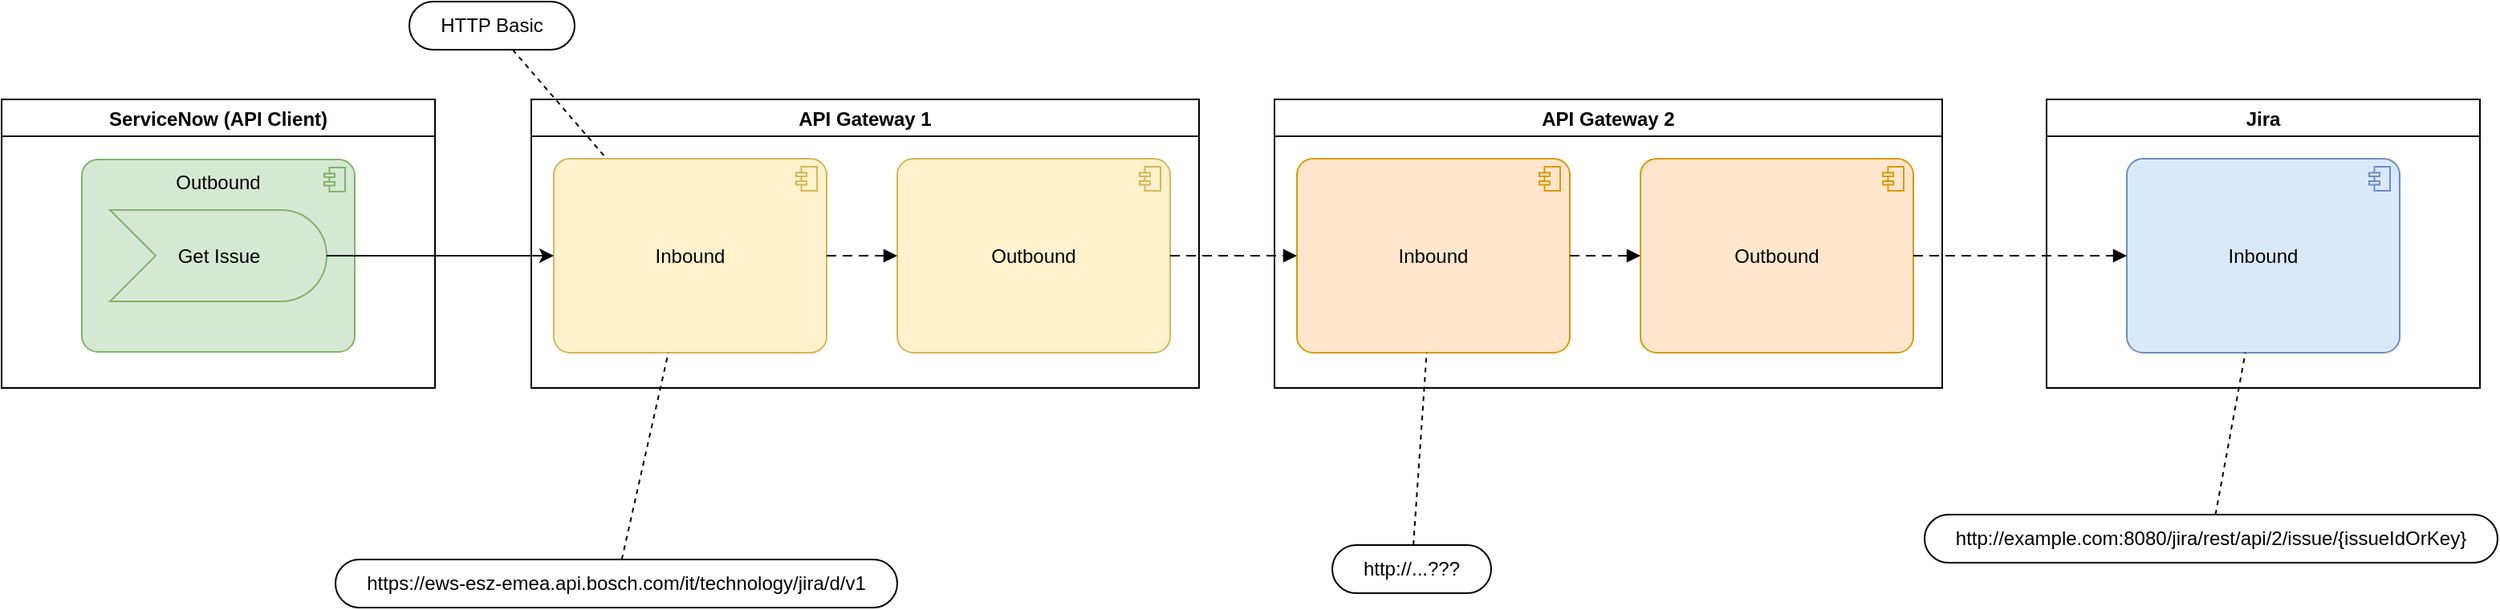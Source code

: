 <mxfile version="24.7.7" pages="6">
  <diagram name="Gateway" id="yZ5Ocwlv4FhU6Q7RMmHw">
    <mxGraphModel dx="1626" dy="2370" grid="0" gridSize="10" guides="1" tooltips="1" connect="0" arrows="0" fold="1" page="1" pageScale="1" pageWidth="1654" pageHeight="1169" math="0" shadow="0">
      <root>
        <mxCell id="0" />
        <mxCell id="1" parent="0" />
        <mxCell id="MCBt5lzLdkXNeVL7bORd-1" value="API Gateway 1" style="swimlane;" parent="1" vertex="1">
          <mxGeometry x="355" y="-670" width="416" height="180" as="geometry" />
        </mxCell>
        <mxCell id="MCBt5lzLdkXNeVL7bORd-2" value="Inbound" style="html=1;outlineConnect=0;whiteSpace=wrap;fillColor=#fff2cc;shape=mxgraph.archimate3.application;appType=comp;archiType=rounded;strokeColor=#d6b656;verticalAlign=middle;fontStyle=0" parent="MCBt5lzLdkXNeVL7bORd-1" vertex="1">
          <mxGeometry x="14" y="37" width="170" height="121" as="geometry" />
        </mxCell>
        <mxCell id="MCBt5lzLdkXNeVL7bORd-22" value="Outbound" style="html=1;outlineConnect=0;whiteSpace=wrap;fillColor=#fff2cc;shape=mxgraph.archimate3.application;appType=comp;archiType=rounded;strokeColor=#d6b656;verticalAlign=middle;fontStyle=0" parent="MCBt5lzLdkXNeVL7bORd-1" vertex="1">
          <mxGeometry x="228" y="37" width="170" height="121" as="geometry" />
        </mxCell>
        <mxCell id="MCBt5lzLdkXNeVL7bORd-13" value="" style="html=1;endArrow=block;dashed=1;elbow=vertical;endFill=1;dashPattern=6 4;rounded=0;fontSize=12;fontStyle=0" parent="MCBt5lzLdkXNeVL7bORd-1" source="MCBt5lzLdkXNeVL7bORd-2" target="MCBt5lzLdkXNeVL7bORd-22" edge="1">
          <mxGeometry width="160" relative="1" as="geometry">
            <mxPoint x="763" y="-106" as="sourcePoint" />
            <mxPoint x="989" y="-54" as="targetPoint" />
          </mxGeometry>
        </mxCell>
        <mxCell id="MCBt5lzLdkXNeVL7bORd-5" value="ServiceNow (API Client)" style="swimlane;" parent="1" vertex="1">
          <mxGeometry x="25" y="-670" width="270" height="180" as="geometry" />
        </mxCell>
        <mxCell id="MCBt5lzLdkXNeVL7bORd-21" value="Outbound" style="html=1;outlineConnect=0;whiteSpace=wrap;fillColor=#d5e8d4;shape=mxgraph.archimate3.application;appType=comp;archiType=rounded;strokeColor=#82b366;verticalAlign=top;fontStyle=0" parent="MCBt5lzLdkXNeVL7bORd-5" vertex="1">
          <mxGeometry x="50" y="37.5" width="170" height="120" as="geometry" />
        </mxCell>
        <mxCell id="MCBt5lzLdkXNeVL7bORd-6" value="Get Issue" style="html=1;outlineConnect=0;whiteSpace=wrap;fillColor=#d5e8d4;shape=mxgraph.archimate3.event;strokeColor=#82b366;fontStyle=0" parent="MCBt5lzLdkXNeVL7bORd-5" vertex="1">
          <mxGeometry x="67.5" y="69" width="135" height="57" as="geometry" />
        </mxCell>
        <mxCell id="MCBt5lzLdkXNeVL7bORd-10" value="Jira" style="swimlane;" parent="1" vertex="1">
          <mxGeometry x="1299" y="-670" width="270" height="180" as="geometry" />
        </mxCell>
        <mxCell id="MCBt5lzLdkXNeVL7bORd-26" value="Inbound" style="html=1;outlineConnect=0;whiteSpace=wrap;fillColor=#dae8fc;shape=mxgraph.archimate3.application;appType=comp;archiType=rounded;strokeColor=#6c8ebf;verticalAlign=middle;fontStyle=0" parent="MCBt5lzLdkXNeVL7bORd-10" vertex="1">
          <mxGeometry x="50" y="37" width="170" height="121" as="geometry" />
        </mxCell>
        <mxCell id="MCBt5lzLdkXNeVL7bORd-8" value="" style="edgeStyle=none;rounded=0;orthogonalLoop=1;jettySize=auto;html=1;fontSize=6;fontStyle=0" parent="1" source="MCBt5lzLdkXNeVL7bORd-6" target="MCBt5lzLdkXNeVL7bORd-2" edge="1">
          <mxGeometry relative="1" as="geometry">
            <mxPoint x="362" y="-732.5" as="sourcePoint" />
            <mxPoint x="550" y="-936" as="targetPoint" />
          </mxGeometry>
        </mxCell>
        <mxCell id="MCBt5lzLdkXNeVL7bORd-23" value="API Gateway 2" style="swimlane;" parent="1" vertex="1">
          <mxGeometry x="818" y="-670" width="416" height="180" as="geometry" />
        </mxCell>
        <mxCell id="MCBt5lzLdkXNeVL7bORd-24" value="Inbound" style="html=1;outlineConnect=0;whiteSpace=wrap;fillColor=#ffe6cc;shape=mxgraph.archimate3.application;appType=comp;archiType=rounded;strokeColor=#d79b00;verticalAlign=middle;fontStyle=0" parent="MCBt5lzLdkXNeVL7bORd-23" vertex="1">
          <mxGeometry x="14" y="37" width="170" height="121" as="geometry" />
        </mxCell>
        <mxCell id="MCBt5lzLdkXNeVL7bORd-25" value="Outbound" style="html=1;outlineConnect=0;whiteSpace=wrap;fillColor=#ffe6cc;shape=mxgraph.archimate3.application;appType=comp;archiType=rounded;strokeColor=#d79b00;verticalAlign=middle;fontStyle=0" parent="MCBt5lzLdkXNeVL7bORd-23" vertex="1">
          <mxGeometry x="228" y="37" width="170" height="121" as="geometry" />
        </mxCell>
        <mxCell id="MCBt5lzLdkXNeVL7bORd-34" value="" style="html=1;endArrow=block;dashed=1;elbow=vertical;endFill=1;dashPattern=6 4;rounded=0;fontSize=12;fontStyle=0" parent="MCBt5lzLdkXNeVL7bORd-23" source="MCBt5lzLdkXNeVL7bORd-24" target="MCBt5lzLdkXNeVL7bORd-25" edge="1">
          <mxGeometry width="160" relative="1" as="geometry">
            <mxPoint x="-259" y="118" as="sourcePoint" />
            <mxPoint x="-215" y="118" as="targetPoint" />
          </mxGeometry>
        </mxCell>
        <mxCell id="MCBt5lzLdkXNeVL7bORd-27" value="http://example.com:8080/jira/rest/api/2/issue/{issueIdOrKey}" style="whiteSpace=wrap;html=1;rounded=1;arcSize=50;align=center;verticalAlign=middle;strokeWidth=1;autosize=1;spacing=4;treeFolding=1;treeMoving=1;newEdgeStyle={&quot;edgeStyle&quot;:&quot;entityRelationEdgeStyle&quot;,&quot;startArrow&quot;:&quot;none&quot;,&quot;endArrow&quot;:&quot;none&quot;,&quot;segment&quot;:10,&quot;curved&quot;:1,&quot;sourcePerimeterSpacing&quot;:0,&quot;targetPerimeterSpacing&quot;:0};" parent="1" vertex="1">
          <mxGeometry x="1223" y="-411" width="357" height="30" as="geometry" />
        </mxCell>
        <mxCell id="MCBt5lzLdkXNeVL7bORd-28" value="" style="endArrow=none;dashed=1;html=1;rounded=0;" parent="1" source="MCBt5lzLdkXNeVL7bORd-27" target="MCBt5lzLdkXNeVL7bORd-26" edge="1">
          <mxGeometry width="50" height="50" relative="1" as="geometry">
            <mxPoint x="1983" y="-525" as="sourcePoint" />
            <mxPoint x="1367" y="-506" as="targetPoint" />
          </mxGeometry>
        </mxCell>
        <mxCell id="MCBt5lzLdkXNeVL7bORd-29" value="HTTP Basic" style="whiteSpace=wrap;html=1;rounded=1;arcSize=50;align=center;verticalAlign=middle;strokeWidth=1;autosize=1;spacing=4;treeFolding=1;treeMoving=1;newEdgeStyle={&quot;edgeStyle&quot;:&quot;entityRelationEdgeStyle&quot;,&quot;startArrow&quot;:&quot;none&quot;,&quot;endArrow&quot;:&quot;none&quot;,&quot;segment&quot;:10,&quot;curved&quot;:1,&quot;sourcePerimeterSpacing&quot;:0,&quot;targetPerimeterSpacing&quot;:0};" parent="1" vertex="1">
          <mxGeometry x="279" y="-731" width="103" height="30" as="geometry" />
        </mxCell>
        <mxCell id="MCBt5lzLdkXNeVL7bORd-30" value="" style="endArrow=none;dashed=1;html=1;rounded=0;" parent="1" source="MCBt5lzLdkXNeVL7bORd-29" target="MCBt5lzLdkXNeVL7bORd-2" edge="1">
          <mxGeometry width="50" height="50" relative="1" as="geometry">
            <mxPoint x="913" y="-905" as="sourcePoint" />
            <mxPoint x="332" y="-620" as="targetPoint" />
          </mxGeometry>
        </mxCell>
        <mxCell id="MCBt5lzLdkXNeVL7bORd-33" value="" style="html=1;endArrow=block;dashed=1;elbow=vertical;endFill=1;dashPattern=6 4;rounded=0;fontSize=12;fontStyle=0" parent="1" source="MCBt5lzLdkXNeVL7bORd-22" target="MCBt5lzLdkXNeVL7bORd-24" edge="1">
          <mxGeometry width="160" relative="1" as="geometry">
            <mxPoint x="549" y="-562" as="sourcePoint" />
            <mxPoint x="593" y="-562" as="targetPoint" />
          </mxGeometry>
        </mxCell>
        <mxCell id="MCBt5lzLdkXNeVL7bORd-35" value="" style="html=1;endArrow=block;dashed=1;elbow=vertical;endFill=1;dashPattern=6 4;rounded=0;fontSize=12;fontStyle=0" parent="1" source="MCBt5lzLdkXNeVL7bORd-25" target="MCBt5lzLdkXNeVL7bORd-26" edge="1">
          <mxGeometry width="160" relative="1" as="geometry">
            <mxPoint x="569" y="-542" as="sourcePoint" />
            <mxPoint x="613" y="-542" as="targetPoint" />
          </mxGeometry>
        </mxCell>
        <mxCell id="MCBt5lzLdkXNeVL7bORd-36" value="https://ews-esz-emea.api.bosch.com/it/technology/jira/d/v1" style="whiteSpace=wrap;html=1;rounded=1;arcSize=50;align=center;verticalAlign=middle;strokeWidth=1;autosize=1;spacing=4;treeFolding=1;treeMoving=1;newEdgeStyle={&quot;edgeStyle&quot;:&quot;entityRelationEdgeStyle&quot;,&quot;startArrow&quot;:&quot;none&quot;,&quot;endArrow&quot;:&quot;none&quot;,&quot;segment&quot;:10,&quot;curved&quot;:1,&quot;sourcePerimeterSpacing&quot;:0,&quot;targetPerimeterSpacing&quot;:0};" parent="1" vertex="1">
          <mxGeometry x="233" y="-383" width="350" height="30" as="geometry" />
        </mxCell>
        <mxCell id="MCBt5lzLdkXNeVL7bORd-37" value="" style="endArrow=none;dashed=1;html=1;rounded=0;" parent="1" source="MCBt5lzLdkXNeVL7bORd-36" target="MCBt5lzLdkXNeVL7bORd-2" edge="1">
          <mxGeometry width="50" height="50" relative="1" as="geometry">
            <mxPoint x="209" y="-439" as="sourcePoint" />
            <mxPoint x="179" y="-534" as="targetPoint" />
          </mxGeometry>
        </mxCell>
        <mxCell id="MCBt5lzLdkXNeVL7bORd-38" value="http://...???" style="whiteSpace=wrap;html=1;rounded=1;arcSize=50;align=center;verticalAlign=middle;strokeWidth=1;autosize=1;spacing=4;treeFolding=1;treeMoving=1;newEdgeStyle={&quot;edgeStyle&quot;:&quot;entityRelationEdgeStyle&quot;,&quot;startArrow&quot;:&quot;none&quot;,&quot;endArrow&quot;:&quot;none&quot;,&quot;segment&quot;:10,&quot;curved&quot;:1,&quot;sourcePerimeterSpacing&quot;:0,&quot;targetPerimeterSpacing&quot;:0};" parent="1" vertex="1">
          <mxGeometry x="854" y="-392" width="99" height="30" as="geometry" />
        </mxCell>
        <mxCell id="MCBt5lzLdkXNeVL7bORd-39" value="" style="endArrow=none;dashed=1;html=1;rounded=0;" parent="1" source="MCBt5lzLdkXNeVL7bORd-38" target="MCBt5lzLdkXNeVL7bORd-24" edge="1">
          <mxGeometry width="50" height="50" relative="1" as="geometry">
            <mxPoint x="1485" y="-506" as="sourcePoint" />
            <mxPoint x="869" y="-487" as="targetPoint" />
          </mxGeometry>
        </mxCell>
      </root>
    </mxGraphModel>
  </diagram>
  <diagram id="oJAhjhPk2IbuKHqsH7m5" name="Export2Jira">
    <mxGraphModel grid="0" page="1" gridSize="10" guides="0" tooltips="1" connect="0" arrows="0" fold="1" pageScale="1" pageWidth="1654" pageHeight="1169" math="0" shadow="0">
      <root>
        <mxCell id="0" />
        <mxCell id="1" parent="0" />
        <mxCell id="0bMMf0Bpn4kn9gRaY-OJ-31" value="&lt;div&gt;Make: &quot;Jira URL&quot; visible&lt;/div&gt;" style="html=1;verticalAlign=bottom;endArrow=open;dashed=1;endSize=8;exitX=0.283;exitY=0.965;exitDx=0;exitDy=0;exitPerimeter=0;" edge="1" parent="1" source="0bMMf0Bpn4kn9gRaY-OJ-26" target="0bMMf0Bpn4kn9gRaY-OJ-2">
          <mxGeometry relative="1" as="geometry">
            <mxPoint x="255" y="517" as="targetPoint" />
            <mxPoint x="389" y="517" as="sourcePoint" />
          </mxGeometry>
        </mxCell>
        <mxCell id="0bMMf0Bpn4kn9gRaY-OJ-30" value="&lt;div&gt;Set: Jira URL&lt;/div&gt;" style="html=1;verticalAlign=bottom;endArrow=open;dashed=1;endSize=8;exitX=0.417;exitY=0.969;exitDx=0;exitDy=0;exitPerimeter=0;entryX=0.7;entryY=0.769;entryDx=0;entryDy=0;entryPerimeter=0;" edge="1" parent="1" source="0bMMf0Bpn4kn9gRaY-OJ-8" target="0bMMf0Bpn4kn9gRaY-OJ-26">
          <mxGeometry relative="1" as="geometry">
            <mxPoint x="392" y="502" as="targetPoint" />
            <mxPoint x="547" y="502" as="sourcePoint" />
          </mxGeometry>
        </mxCell>
        <mxCell id="0bMMf0Bpn4kn9gRaY-OJ-29" value="&lt;div&gt;Return initial ticket data&lt;/div&gt;" style="html=1;verticalAlign=bottom;endArrow=open;dashed=1;endSize=8;exitX=0.35;exitY=0.945;exitDx=0;exitDy=0;exitPerimeter=0;entryX=0.667;entryY=0.67;entryDx=0;entryDy=0;entryPerimeter=0;" edge="1" parent="1" source="0bMMf0Bpn4kn9gRaY-OJ-21" target="0bMMf0Bpn4kn9gRaY-OJ-8">
          <mxGeometry relative="1" as="geometry">
            <mxPoint x="61" y="390" as="targetPoint" />
            <mxPoint x="255" y="390" as="sourcePoint" />
          </mxGeometry>
        </mxCell>
        <mxCell id="0bMMf0Bpn4kn9gRaY-OJ-22" value="5. Create Jira ticket" style="html=1;verticalAlign=bottom;endArrow=block;exitX=0.333;exitY=0.197;exitDx=0;exitDy=0;exitPerimeter=0;entryX=0.267;entryY=-0.002;entryDx=0;entryDy=0;entryPerimeter=0;" edge="1" parent="1" source="0bMMf0Bpn4kn9gRaY-OJ-8" target="0bMMf0Bpn4kn9gRaY-OJ-21">
          <mxGeometry x="-0.06" relative="1" as="geometry">
            <mxPoint x="612" y="416.818" as="sourcePoint" />
            <mxPoint x="769" y="416" as="targetPoint" />
            <mxPoint as="offset" />
          </mxGeometry>
        </mxCell>
        <mxCell id="0bMMf0Bpn4kn9gRaY-OJ-28" value="4. Start data export" style="html=1;verticalAlign=bottom;endArrow=block;entryX=0.4;entryY=0.01;entryDx=0;entryDy=0;entryPerimeter=0;" edge="1" parent="1" source="0bMMf0Bpn4kn9gRaY-OJ-3" target="0bMMf0Bpn4kn9gRaY-OJ-8">
          <mxGeometry x="-0.06" relative="1" as="geometry">
            <mxPoint x="326" y="410" as="sourcePoint" />
            <mxPoint x="249" y="436" as="targetPoint" />
            <mxPoint as="offset" />
          </mxGeometry>
        </mxCell>
        <mxCell id="0bMMf0Bpn4kn9gRaY-OJ-2" value="" style="shape=umlLifeline;participant=umlActor;perimeter=lifelinePerimeter;whiteSpace=wrap;html=1;container=1;collapsible=0;recursiveResize=0;verticalAlign=top;spacingTop=36;outlineConnect=0;" vertex="1" parent="1">
          <mxGeometry x="41" y="200" width="20" height="400" as="geometry" />
        </mxCell>
        <mxCell id="0bMMf0Bpn4kn9gRaY-OJ-3" value="SN Stories" style="shape=umlLifeline;perimeter=lifelinePerimeter;whiteSpace=wrap;html=1;container=1;collapsible=0;recursiveResize=0;outlineConnect=0;fillColor=#d5e8d4;strokeColor=#82b366;" vertex="1" parent="1">
          <mxGeometry x="193" y="200" width="100" height="400" as="geometry" />
        </mxCell>
        <mxCell id="0bMMf0Bpn4kn9gRaY-OJ-4" value="" style="html=1;points=[];perimeter=orthogonalPerimeter;" vertex="1" parent="0bMMf0Bpn4kn9gRaY-OJ-3">
          <mxGeometry x="45" y="90" width="10" height="25" as="geometry" />
        </mxCell>
        <mxCell id="0bMMf0Bpn4kn9gRaY-OJ-23" value="" style="html=1;points=[];perimeter=orthogonalPerimeter;" vertex="1" parent="0bMMf0Bpn4kn9gRaY-OJ-3">
          <mxGeometry x="45" y="142" width="10" height="38" as="geometry" />
        </mxCell>
        <mxCell id="0bMMf0Bpn4kn9gRaY-OJ-26" value="" style="html=1;points=[];perimeter=orthogonalPerimeter;" vertex="1" parent="0bMMf0Bpn4kn9gRaY-OJ-3">
          <mxGeometry x="45" y="225" width="10" height="106" as="geometry" />
        </mxCell>
        <mxCell id="0bMMf0Bpn4kn9gRaY-OJ-6" value="1. Create new story" style="html=1;verticalAlign=bottom;endArrow=block;entryX=0.133;entryY=0.036;entryDx=0;entryDy=0;entryPerimeter=0;" edge="1" parent="1" target="0bMMf0Bpn4kn9gRaY-OJ-4" source="0bMMf0Bpn4kn9gRaY-OJ-2">
          <mxGeometry x="-0.06" relative="1" as="geometry">
            <mxPoint x="50.5" y="294.5" as="sourcePoint" />
            <mxPoint x="191" y="295" as="targetPoint" />
            <mxPoint as="offset" />
          </mxGeometry>
        </mxCell>
        <mxCell id="0bMMf0Bpn4kn9gRaY-OJ-7" value="SN Export to Jira component" style="shape=umlLifeline;perimeter=lifelinePerimeter;whiteSpace=wrap;html=1;container=1;collapsible=0;recursiveResize=0;outlineConnect=0;fillColor=#d5e8d4;strokeColor=#82b366;" vertex="1" parent="1">
          <mxGeometry x="331" y="200" width="100" height="400" as="geometry" />
        </mxCell>
        <mxCell id="0bMMf0Bpn4kn9gRaY-OJ-8" value="" style="html=1;points=[];perimeter=orthogonalPerimeter;" vertex="1" parent="0bMMf0Bpn4kn9gRaY-OJ-7">
          <mxGeometry x="44" y="256" width="10" height="53" as="geometry" />
        </mxCell>
        <mxCell id="0bMMf0Bpn4kn9gRaY-OJ-20" value="Jira" style="shape=umlLifeline;perimeter=lifelinePerimeter;whiteSpace=wrap;html=1;container=1;collapsible=0;recursiveResize=0;outlineConnect=0;fillColor=#dae8fc;strokeColor=#6c8ebf;" vertex="1" parent="1">
          <mxGeometry x="488" y="199" width="100" height="400" as="geometry" />
        </mxCell>
        <mxCell id="0bMMf0Bpn4kn9gRaY-OJ-21" value="" style="html=1;points=[];perimeter=orthogonalPerimeter;" vertex="1" parent="0bMMf0Bpn4kn9gRaY-OJ-20">
          <mxGeometry x="46" y="267" width="10" height="27" as="geometry" />
        </mxCell>
        <mxCell id="0bMMf0Bpn4kn9gRaY-OJ-24" value="2. Set: Assignment Group" style="html=1;verticalAlign=bottom;endArrow=block;entryX=0.133;entryY=0.036;entryDx=0;entryDy=0;entryPerimeter=0;" edge="1" parent="1" target="0bMMf0Bpn4kn9gRaY-OJ-23" source="0bMMf0Bpn4kn9gRaY-OJ-2">
          <mxGeometry x="-0.06" relative="1" as="geometry">
            <mxPoint x="51" y="343" as="sourcePoint" />
            <mxPoint x="191" y="347" as="targetPoint" />
            <mxPoint as="offset" />
          </mxGeometry>
        </mxCell>
        <mxCell id="0bMMf0Bpn4kn9gRaY-OJ-25" value="&lt;div&gt;Make: &quot;Export to Jira&quot; visible&lt;/div&gt;" style="html=1;verticalAlign=bottom;endArrow=open;dashed=1;endSize=8;exitX=0.7;exitY=1;exitDx=0;exitDy=0;exitPerimeter=0;" edge="1" parent="1" source="0bMMf0Bpn4kn9gRaY-OJ-23" target="0bMMf0Bpn4kn9gRaY-OJ-2">
          <mxGeometry relative="1" as="geometry">
            <mxPoint x="51" y="410" as="targetPoint" />
            <mxPoint x="186" y="410" as="sourcePoint" />
          </mxGeometry>
        </mxCell>
        <mxCell id="0bMMf0Bpn4kn9gRaY-OJ-27" value="3. Select: &quot;Export to Jira&quot;" style="html=1;verticalAlign=bottom;endArrow=block;entryX=0.133;entryY=0.036;entryDx=0;entryDy=0;entryPerimeter=0;" edge="1" parent="1" target="0bMMf0Bpn4kn9gRaY-OJ-26" source="0bMMf0Bpn4kn9gRaY-OJ-2">
          <mxGeometry x="-0.06" relative="1" as="geometry">
            <mxPoint x="51" y="426" as="sourcePoint" />
            <mxPoint x="191" y="430" as="targetPoint" />
            <mxPoint as="offset" />
          </mxGeometry>
        </mxCell>
      </root>
    </mxGraphModel>
  </diagram>
  <diagram name="Flow2Jira" id="AG7gUIhX1g6T8YLC6rmC">
    <mxGraphModel dx="1787" dy="1201" grid="0" gridSize="10" guides="0" tooltips="1" connect="0" arrows="0" fold="1" page="1" pageScale="1" pageWidth="1654" pageHeight="1169" math="0" shadow="0">
      <root>
        <mxCell id="8M_2qIod3BfNdIqab-nL-0" />
        <mxCell id="8M_2qIod3BfNdIqab-nL-1" parent="8M_2qIod3BfNdIqab-nL-0" />
        <mxCell id="pLt4B56tlW5DJveMxNSO-7" value="3. Execute SI Functions" style="html=1;verticalAlign=bottom;endArrow=block;entryX=0.133;entryY=0.036;entryDx=0;entryDy=0;entryPerimeter=0;" edge="1" parent="8M_2qIod3BfNdIqab-nL-1" target="pLt4B56tlW5DJveMxNSO-6">
          <mxGeometry x="-0.06" relative="1" as="geometry">
            <mxPoint x="579.5" y="248.9" as="sourcePoint" />
            <mxPoint x="690" y="253" as="targetPoint" />
            <mxPoint as="offset" />
          </mxGeometry>
        </mxCell>
        <mxCell id="pLt4B56tlW5DJveMxNSO-9" value="4. Call SubFlow" style="html=1;verticalAlign=bottom;endArrow=block;entryX=0.133;entryY=0.036;entryDx=0;entryDy=0;entryPerimeter=0;" edge="1" parent="8M_2qIod3BfNdIqab-nL-1" target="pLt4B56tlW5DJveMxNSO-8">
          <mxGeometry x="-0.06" relative="1" as="geometry">
            <mxPoint x="741.5" y="267.9" as="sourcePoint" />
            <mxPoint x="853" y="272" as="targetPoint" />
            <mxPoint as="offset" />
          </mxGeometry>
        </mxCell>
        <mxCell id="pLt4B56tlW5DJveMxNSO-11" value="5. Call SubFlow" style="html=1;verticalAlign=bottom;endArrow=block;entryX=0.133;entryY=0.036;entryDx=0;entryDy=0;entryPerimeter=0;" edge="1" parent="8M_2qIod3BfNdIqab-nL-1" target="pLt4B56tlW5DJveMxNSO-10">
          <mxGeometry x="-0.06" relative="1" as="geometry">
            <mxPoint x="903.5" y="285.9" as="sourcePoint" />
            <mxPoint x="1014" y="290" as="targetPoint" />
            <mxPoint as="offset" />
          </mxGeometry>
        </mxCell>
        <mxCell id="pLt4B56tlW5DJveMxNSO-13" value="6. Call FlowAction" style="html=1;verticalAlign=bottom;endArrow=block;entryX=0.133;entryY=0.036;entryDx=0;entryDy=0;entryPerimeter=0;" edge="1" parent="8M_2qIod3BfNdIqab-nL-1" target="pLt4B56tlW5DJveMxNSO-12">
          <mxGeometry x="-0.06" relative="1" as="geometry">
            <mxPoint x="1066.5" y="305.9" as="sourcePoint" />
            <mxPoint x="1176" y="310" as="targetPoint" />
            <mxPoint as="offset" />
          </mxGeometry>
        </mxCell>
        <mxCell id="pLt4B56tlW5DJveMxNSO-15" value="7. REST call Jira API" style="html=1;verticalAlign=bottom;endArrow=block;entryX=0.133;entryY=0.036;entryDx=0;entryDy=0;entryPerimeter=0;" edge="1" parent="8M_2qIod3BfNdIqab-nL-1" target="pLt4B56tlW5DJveMxNSO-14">
          <mxGeometry x="-0.06" relative="1" as="geometry">
            <mxPoint x="1228.5" y="322.9" as="sourcePoint" />
            <mxPoint x="1340" y="327" as="targetPoint" />
            <mxPoint as="offset" />
          </mxGeometry>
        </mxCell>
        <mxCell id="pLt4B56tlW5DJveMxNSO-5" value="2. After Update" style="html=1;verticalAlign=bottom;endArrow=block;entryX=0.133;entryY=0.036;entryDx=0;entryDy=0;entryPerimeter=0;exitX=0.5;exitY=0.84;exitDx=0;exitDy=0;exitPerimeter=0;" edge="1" parent="8M_2qIod3BfNdIqab-nL-1" target="pLt4B56tlW5DJveMxNSO-4" source="8M_2qIod3BfNdIqab-nL-9">
          <mxGeometry x="-0.06" relative="1" as="geometry">
            <mxPoint x="387" y="229" as="sourcePoint" />
            <mxPoint x="527" y="233" as="targetPoint" />
            <mxPoint as="offset" />
          </mxGeometry>
        </mxCell>
        <mxCell id="8M_2qIod3BfNdIqab-nL-7" value="" style="shape=umlLifeline;participant=umlActor;perimeter=lifelinePerimeter;whiteSpace=wrap;html=1;container=1;collapsible=0;recursiveResize=0;verticalAlign=top;spacingTop=36;outlineConnect=0;" vertex="1" parent="8M_2qIod3BfNdIqab-nL-1">
          <mxGeometry x="216" y="120" width="20" height="400" as="geometry" />
        </mxCell>
        <mxCell id="8M_2qIod3BfNdIqab-nL-8" value="Table&lt;div&gt;&lt;font style=&quot;font-size: 10px;&quot;&gt;Story&lt;/font&gt;&lt;/div&gt;" style="shape=umlLifeline;perimeter=lifelinePerimeter;whiteSpace=wrap;html=1;container=1;collapsible=0;recursiveResize=0;outlineConnect=0;fillColor=#d5e8d4;strokeColor=#82b366;" vertex="1" parent="8M_2qIod3BfNdIqab-nL-1">
          <mxGeometry x="368" y="120" width="100" height="400" as="geometry" />
        </mxCell>
        <mxCell id="8M_2qIod3BfNdIqab-nL-9" value="" style="html=1;points=[];perimeter=orthogonalPerimeter;" vertex="1" parent="8M_2qIod3BfNdIqab-nL-8">
          <mxGeometry x="45" y="90" width="10" height="25" as="geometry" />
        </mxCell>
        <mxCell id="8M_2qIod3BfNdIqab-nL-12" value="1. Update Story in-sync" style="html=1;verticalAlign=bottom;endArrow=block;entryX=0.133;entryY=0.036;entryDx=0;entryDy=0;entryPerimeter=0;" edge="1" parent="8M_2qIod3BfNdIqab-nL-1" source="8M_2qIod3BfNdIqab-nL-7" target="8M_2qIod3BfNdIqab-nL-9">
          <mxGeometry x="-0.06" relative="1" as="geometry">
            <mxPoint x="225.5" y="214.5" as="sourcePoint" />
            <mxPoint x="366" y="215" as="targetPoint" />
            <mxPoint as="offset" />
          </mxGeometry>
        </mxCell>
        <mxCell id="8M_2qIod3BfNdIqab-nL-13" value="Business Rule&lt;div&gt;&lt;font style=&quot;font-size: 10px;&quot;&gt;Synch Story with Jira&lt;/font&gt;&lt;br&gt;&lt;/div&gt;" style="shape=umlLifeline;perimeter=lifelinePerimeter;whiteSpace=wrap;html=1;container=1;collapsible=0;recursiveResize=0;outlineConnect=0;fillColor=#d5e8d4;strokeColor=#82b366;" vertex="1" parent="8M_2qIod3BfNdIqab-nL-1">
          <mxGeometry x="530" y="118" width="100" height="400" as="geometry" />
        </mxCell>
        <mxCell id="pLt4B56tlW5DJveMxNSO-4" value="" style="html=1;points=[];perimeter=orthogonalPerimeter;" vertex="1" parent="8M_2qIod3BfNdIqab-nL-13">
          <mxGeometry x="44" y="110" width="10" height="25" as="geometry" />
        </mxCell>
        <mxCell id="8M_2qIod3BfNdIqab-nL-15" value="Jira API" style="shape=umlLifeline;perimeter=lifelinePerimeter;whiteSpace=wrap;html=1;container=1;collapsible=0;recursiveResize=0;outlineConnect=0;fillColor=#dae8fc;strokeColor=#6c8ebf;" vertex="1" parent="8M_2qIod3BfNdIqab-nL-1">
          <mxGeometry x="1341" y="115" width="100" height="400" as="geometry" />
        </mxCell>
        <mxCell id="pLt4B56tlW5DJveMxNSO-14" value="" style="html=1;points=[];perimeter=orthogonalPerimeter;" vertex="1" parent="8M_2qIod3BfNdIqab-nL-15">
          <mxGeometry x="46" y="207" width="10" height="25" as="geometry" />
        </mxCell>
        <mxCell id="pLt4B56tlW5DJveMxNSO-0" value="Script Include&lt;div&gt;&lt;font style=&quot;font-size: 10px;&quot;&gt;AgileJiraUtils&lt;/font&gt;&lt;br&gt;&lt;/div&gt;&lt;div&gt;&lt;font style=&quot;font-size: 10px;&quot;&gt;AgileJiraExportUtils&lt;br&gt;&lt;/font&gt;&lt;/div&gt;&lt;div&gt;&lt;font style=&quot;&quot;&gt;&lt;span style=&quot;font-size: 10px;&quot;&gt;JiraExportUtils&lt;/span&gt;&lt;br&gt;&lt;/font&gt;&lt;/div&gt;" style="shape=umlLifeline;perimeter=lifelinePerimeter;whiteSpace=wrap;html=1;container=1;collapsible=0;recursiveResize=0;outlineConnect=0;fillColor=#d5e8d4;strokeColor=#82b366;size=65;" vertex="1" parent="8M_2qIod3BfNdIqab-nL-1">
          <mxGeometry x="692" y="119" width="100" height="400" as="geometry" />
        </mxCell>
        <mxCell id="pLt4B56tlW5DJveMxNSO-6" value="" style="html=1;points=[];perimeter=orthogonalPerimeter;" vertex="1" parent="pLt4B56tlW5DJveMxNSO-0">
          <mxGeometry x="45" y="129" width="10" height="25" as="geometry" />
        </mxCell>
        <mxCell id="pLt4B56tlW5DJveMxNSO-1" value="&lt;div&gt;SubFlow&lt;/div&gt;&lt;div&gt;&lt;span style=&quot;font-size: 10px;&quot;&gt;Sync Jira Issue&lt;/span&gt;&lt;/div&gt;" style="shape=umlLifeline;perimeter=lifelinePerimeter;whiteSpace=wrap;html=1;container=1;collapsible=0;recursiveResize=0;outlineConnect=0;fillColor=#d5e8d4;strokeColor=#82b366;size=41;" vertex="1" parent="8M_2qIod3BfNdIqab-nL-1">
          <mxGeometry x="854" y="117" width="100" height="400" as="geometry" />
        </mxCell>
        <mxCell id="pLt4B56tlW5DJveMxNSO-8" value="" style="html=1;points=[];perimeter=orthogonalPerimeter;" vertex="1" parent="pLt4B56tlW5DJveMxNSO-1">
          <mxGeometry x="46" y="150" width="10" height="25" as="geometry" />
        </mxCell>
        <mxCell id="pLt4B56tlW5DJveMxNSO-2" value="&lt;div&gt;SubFlow&lt;/div&gt;&lt;div&gt;&lt;font style=&quot;font-size: 10px;&quot;&gt;Update Jira Issue and process&lt;/font&gt;&lt;br&gt;&lt;/div&gt;" style="shape=umlLifeline;perimeter=lifelinePerimeter;whiteSpace=wrap;html=1;container=1;collapsible=0;recursiveResize=0;outlineConnect=0;fillColor=#d5e8d4;strokeColor=#82b366;size=44;" vertex="1" parent="8M_2qIod3BfNdIqab-nL-1">
          <mxGeometry x="1017" y="116" width="100" height="400" as="geometry" />
        </mxCell>
        <mxCell id="pLt4B56tlW5DJveMxNSO-10" value="" style="html=1;points=[];perimeter=orthogonalPerimeter;" vertex="1" parent="pLt4B56tlW5DJveMxNSO-2">
          <mxGeometry x="44" y="169" width="10" height="25" as="geometry" />
        </mxCell>
        <mxCell id="pLt4B56tlW5DJveMxNSO-3" value="&lt;div&gt;Flow Action&lt;/div&gt;&lt;div&gt;&lt;font style=&quot;font-size: 10px;&quot;&gt;BBM Update Issue&lt;/font&gt;&lt;br&gt;&lt;/div&gt;" style="shape=umlLifeline;perimeter=lifelinePerimeter;whiteSpace=wrap;html=1;container=1;collapsible=0;recursiveResize=0;outlineConnect=0;fillColor=#d5e8d4;strokeColor=#82b366;size=43;" vertex="1" parent="8M_2qIod3BfNdIqab-nL-1">
          <mxGeometry x="1179" y="114" width="100" height="400" as="geometry" />
        </mxCell>
        <mxCell id="pLt4B56tlW5DJveMxNSO-12" value="" style="html=1;points=[];perimeter=orthogonalPerimeter;" vertex="1" parent="pLt4B56tlW5DJveMxNSO-3">
          <mxGeometry x="44" y="191" width="10" height="25" as="geometry" />
        </mxCell>
      </root>
    </mxGraphModel>
  </diagram>
  <diagram name="Flow2Sn" id="Nv76xbOXWDYpIcduM0Fp">
    <mxGraphModel dx="1787" dy="1201" grid="0" gridSize="10" guides="0" tooltips="1" connect="0" arrows="0" fold="1" page="1" pageScale="1" pageWidth="1654" pageHeight="1169" math="0" shadow="0">
      <root>
        <mxCell id="wExX9vU8mXdaXNsDhXZx-0" />
        <mxCell id="wExX9vU8mXdaXNsDhXZx-1" parent="wExX9vU8mXdaXNsDhXZx-0" />
        <mxCell id="wExX9vU8mXdaXNsDhXZx-2" value="3. Execute SI Functions" style="html=1;verticalAlign=bottom;endArrow=block;entryX=0.133;entryY=0.036;entryDx=0;entryDy=0;entryPerimeter=0;" edge="1" parent="wExX9vU8mXdaXNsDhXZx-1" target="wExX9vU8mXdaXNsDhXZx-17">
          <mxGeometry x="-0.06" relative="1" as="geometry">
            <mxPoint x="579.5" y="248.9" as="sourcePoint" />
            <mxPoint x="690" y="253" as="targetPoint" />
            <mxPoint as="offset" />
          </mxGeometry>
        </mxCell>
        <mxCell id="wExX9vU8mXdaXNsDhXZx-3" value="4. Call SubFlow" style="html=1;verticalAlign=bottom;endArrow=block;entryX=0.133;entryY=0.036;entryDx=0;entryDy=0;entryPerimeter=0;" edge="1" parent="wExX9vU8mXdaXNsDhXZx-1" target="wExX9vU8mXdaXNsDhXZx-19">
          <mxGeometry x="-0.06" relative="1" as="geometry">
            <mxPoint x="741.5" y="267.9" as="sourcePoint" />
            <mxPoint x="853" y="272" as="targetPoint" />
            <mxPoint as="offset" />
          </mxGeometry>
        </mxCell>
        <mxCell id="wExX9vU8mXdaXNsDhXZx-4" value="5. Call SubFlow" style="html=1;verticalAlign=bottom;endArrow=block;entryX=0.133;entryY=0.036;entryDx=0;entryDy=0;entryPerimeter=0;" edge="1" parent="wExX9vU8mXdaXNsDhXZx-1" target="wExX9vU8mXdaXNsDhXZx-21">
          <mxGeometry x="-0.06" relative="1" as="geometry">
            <mxPoint x="903.5" y="285.9" as="sourcePoint" />
            <mxPoint x="1014" y="290" as="targetPoint" />
            <mxPoint as="offset" />
          </mxGeometry>
        </mxCell>
        <mxCell id="wExX9vU8mXdaXNsDhXZx-5" value="6. Call FlowAction" style="html=1;verticalAlign=bottom;endArrow=block;entryX=0.133;entryY=0.036;entryDx=0;entryDy=0;entryPerimeter=0;" edge="1" parent="wExX9vU8mXdaXNsDhXZx-1" target="wExX9vU8mXdaXNsDhXZx-23">
          <mxGeometry x="-0.06" relative="1" as="geometry">
            <mxPoint x="1066.5" y="305.9" as="sourcePoint" />
            <mxPoint x="1176" y="310" as="targetPoint" />
            <mxPoint as="offset" />
          </mxGeometry>
        </mxCell>
        <mxCell id="wExX9vU8mXdaXNsDhXZx-6" value="7. REST call Jira API" style="html=1;verticalAlign=bottom;endArrow=block;entryX=0.133;entryY=0.036;entryDx=0;entryDy=0;entryPerimeter=0;" edge="1" parent="wExX9vU8mXdaXNsDhXZx-1" target="wExX9vU8mXdaXNsDhXZx-15">
          <mxGeometry x="-0.06" relative="1" as="geometry">
            <mxPoint x="1228.5" y="322.9" as="sourcePoint" />
            <mxPoint x="1340" y="327" as="targetPoint" />
            <mxPoint as="offset" />
          </mxGeometry>
        </mxCell>
        <mxCell id="wExX9vU8mXdaXNsDhXZx-7" value="2. After Update" style="html=1;verticalAlign=bottom;endArrow=block;entryX=0.133;entryY=0.036;entryDx=0;entryDy=0;entryPerimeter=0;exitX=0.5;exitY=0.84;exitDx=0;exitDy=0;exitPerimeter=0;" edge="1" parent="wExX9vU8mXdaXNsDhXZx-1" source="wExX9vU8mXdaXNsDhXZx-10" target="wExX9vU8mXdaXNsDhXZx-13">
          <mxGeometry x="-0.06" relative="1" as="geometry">
            <mxPoint x="387" y="229" as="sourcePoint" />
            <mxPoint x="527" y="233" as="targetPoint" />
            <mxPoint as="offset" />
          </mxGeometry>
        </mxCell>
        <mxCell id="wExX9vU8mXdaXNsDhXZx-8" value="" style="shape=umlLifeline;participant=umlActor;perimeter=lifelinePerimeter;whiteSpace=wrap;html=1;container=1;collapsible=0;recursiveResize=0;verticalAlign=top;spacingTop=36;outlineConnect=0;" vertex="1" parent="wExX9vU8mXdaXNsDhXZx-1">
          <mxGeometry x="216" y="120" width="20" height="400" as="geometry" />
        </mxCell>
        <mxCell id="wExX9vU8mXdaXNsDhXZx-9" value="Jira Issue" style="shape=umlLifeline;perimeter=lifelinePerimeter;whiteSpace=wrap;html=1;container=1;collapsible=0;recursiveResize=0;outlineConnect=0;fillColor=#dae8fc;strokeColor=#6c8ebf;" vertex="1" parent="wExX9vU8mXdaXNsDhXZx-1">
          <mxGeometry x="368" y="120" width="100" height="400" as="geometry" />
        </mxCell>
        <mxCell id="wExX9vU8mXdaXNsDhXZx-10" value="" style="html=1;points=[];perimeter=orthogonalPerimeter;" vertex="1" parent="wExX9vU8mXdaXNsDhXZx-9">
          <mxGeometry x="45" y="90" width="10" height="25" as="geometry" />
        </mxCell>
        <mxCell id="wExX9vU8mXdaXNsDhXZx-11" value="1. Update Jira Issue in-sync" style="html=1;verticalAlign=bottom;endArrow=block;entryX=0.133;entryY=0.036;entryDx=0;entryDy=0;entryPerimeter=0;" edge="1" parent="wExX9vU8mXdaXNsDhXZx-1" source="wExX9vU8mXdaXNsDhXZx-8" target="wExX9vU8mXdaXNsDhXZx-10">
          <mxGeometry x="-0.06" relative="1" as="geometry">
            <mxPoint x="225.5" y="214.5" as="sourcePoint" />
            <mxPoint x="366" y="215" as="targetPoint" />
            <mxPoint as="offset" />
          </mxGeometry>
        </mxCell>
        <mxCell id="wExX9vU8mXdaXNsDhXZx-12" value="&lt;div&gt;Jira Webhook&lt;/div&gt;" style="shape=umlLifeline;perimeter=lifelinePerimeter;whiteSpace=wrap;html=1;container=1;collapsible=0;recursiveResize=0;outlineConnect=0;fillColor=#dae8fc;strokeColor=#6c8ebf;" vertex="1" parent="wExX9vU8mXdaXNsDhXZx-1">
          <mxGeometry x="530" y="118" width="100" height="400" as="geometry" />
        </mxCell>
        <mxCell id="wExX9vU8mXdaXNsDhXZx-13" value="" style="html=1;points=[];perimeter=orthogonalPerimeter;" vertex="1" parent="wExX9vU8mXdaXNsDhXZx-12">
          <mxGeometry x="44" y="110" width="10" height="25" as="geometry" />
        </mxCell>
        <mxCell id="wExX9vU8mXdaXNsDhXZx-14" value="Jira API" style="shape=umlLifeline;perimeter=lifelinePerimeter;whiteSpace=wrap;html=1;container=1;collapsible=0;recursiveResize=0;outlineConnect=0;fillColor=#d5e8d4;strokeColor=#82b366;size=43;" vertex="1" parent="wExX9vU8mXdaXNsDhXZx-1">
          <mxGeometry x="1341" y="115" width="100" height="400" as="geometry" />
        </mxCell>
        <mxCell id="wExX9vU8mXdaXNsDhXZx-15" value="" style="html=1;points=[];perimeter=orthogonalPerimeter;" vertex="1" parent="wExX9vU8mXdaXNsDhXZx-14">
          <mxGeometry x="46" y="207" width="10" height="25" as="geometry" />
        </mxCell>
        <mxCell id="wExX9vU8mXdaXNsDhXZx-16" value="&lt;div&gt;&lt;font style=&quot;&quot;&gt;Scripted REST API&lt;/font&gt;&lt;/div&gt;&lt;div&gt;&lt;font style=&quot;&quot;&gt;&lt;font style=&quot;font-size: 10px;&quot;&gt;Jira Webhook Callbacks&lt;/font&gt;&lt;br&gt;&lt;/font&gt;&lt;/div&gt;" style="shape=umlLifeline;perimeter=lifelinePerimeter;whiteSpace=wrap;html=1;container=1;collapsible=0;recursiveResize=0;outlineConnect=0;fillColor=#d5e8d4;strokeColor=#82b366;size=39;" vertex="1" parent="wExX9vU8mXdaXNsDhXZx-1">
          <mxGeometry x="674" y="118" width="118" height="401" as="geometry" />
        </mxCell>
        <mxCell id="wExX9vU8mXdaXNsDhXZx-17" value="" style="html=1;points=[];perimeter=orthogonalPerimeter;" vertex="1" parent="wExX9vU8mXdaXNsDhXZx-16">
          <mxGeometry x="45" y="129" width="10" height="25" as="geometry" />
        </mxCell>
        <mxCell id="wExX9vU8mXdaXNsDhXZx-18" value="&lt;div&gt;Decision Table&lt;/div&gt;&lt;div&gt;&lt;font style=&quot;font-size: 10px;&quot;&gt;Jira Webhook Decision Policy&lt;/font&gt;&lt;br&gt;&lt;/div&gt;" style="shape=umlLifeline;perimeter=lifelinePerimeter;whiteSpace=wrap;html=1;container=1;collapsible=0;recursiveResize=0;outlineConnect=0;fillColor=#d5e8d4;strokeColor=#82b366;size=41;" vertex="1" parent="wExX9vU8mXdaXNsDhXZx-1">
          <mxGeometry x="854" y="117" width="100" height="400" as="geometry" />
        </mxCell>
        <mxCell id="wExX9vU8mXdaXNsDhXZx-19" value="" style="html=1;points=[];perimeter=orthogonalPerimeter;" vertex="1" parent="wExX9vU8mXdaXNsDhXZx-18">
          <mxGeometry x="46" y="150" width="10" height="25" as="geometry" />
        </mxCell>
        <mxCell id="wExX9vU8mXdaXNsDhXZx-20" value="&lt;div&gt;SubFlow&lt;/div&gt;&lt;div&gt;&lt;span style=&quot;font-size: 10px;&quot;&gt;BBM Process Agile Jira Issue Flow&lt;/span&gt;&lt;br&gt;&lt;/div&gt;" style="shape=umlLifeline;perimeter=lifelinePerimeter;whiteSpace=wrap;html=1;container=1;collapsible=0;recursiveResize=0;outlineConnect=0;fillColor=#d5e8d4;strokeColor=#82b366;size=44;" vertex="1" parent="wExX9vU8mXdaXNsDhXZx-1">
          <mxGeometry x="1017" y="116" width="100" height="400" as="geometry" />
        </mxCell>
        <mxCell id="wExX9vU8mXdaXNsDhXZx-21" value="" style="html=1;points=[];perimeter=orthogonalPerimeter;" vertex="1" parent="wExX9vU8mXdaXNsDhXZx-20">
          <mxGeometry x="44" y="169" width="10" height="25" as="geometry" />
        </mxCell>
        <mxCell id="wExX9vU8mXdaXNsDhXZx-22" value="&lt;div&gt;Script Include&lt;/div&gt;&lt;div&gt;BBMJiraEventProcessorUtil&lt;br&gt;&lt;/div&gt;" style="shape=umlLifeline;perimeter=lifelinePerimeter;whiteSpace=wrap;html=1;container=1;collapsible=0;recursiveResize=0;outlineConnect=0;fillColor=#d5e8d4;strokeColor=#82b366;size=46;" vertex="1" parent="wExX9vU8mXdaXNsDhXZx-1">
          <mxGeometry x="1152" y="114" width="160" height="400" as="geometry" />
        </mxCell>
        <mxCell id="wExX9vU8mXdaXNsDhXZx-23" value="" style="html=1;points=[];perimeter=orthogonalPerimeter;" vertex="1" parent="wExX9vU8mXdaXNsDhXZx-22">
          <mxGeometry x="44" y="191" width="10" height="25" as="geometry" />
        </mxCell>
      </root>
    </mxGraphModel>
  </diagram>
  <diagram id="ZnM6Mes8ErKRKBFCbgm3" name="notes">
    <mxGraphModel dx="1565" dy="1201" grid="0" gridSize="10" guides="1" tooltips="1" connect="1" arrows="1" fold="1" page="1" pageScale="1" pageWidth="1654" pageHeight="1169" math="0" shadow="0">
      <root>
        <mxCell id="0" />
        <mxCell id="1" parent="0" />
        <mxCell id="wc6uxV2WKP_SR95cyFZh-1" value="&lt;h1 style=&quot;margin-top: 0px;&quot;&gt;ServiceNow supports only:&lt;/h1&gt;&lt;p&gt;&lt;/p&gt;&lt;ul style=&quot;font-size: 16px;&quot;&gt;&lt;li&gt;Number&lt;/li&gt;&lt;li&gt;Select&lt;/li&gt;&lt;li&gt;Text&lt;/li&gt;&lt;li&gt;Date&lt;/li&gt;&lt;li&gt;Identity&lt;/li&gt;&lt;li&gt;Date time&lt;/li&gt;&lt;li&gt;Reference&lt;/li&gt;&lt;li&gt;List&lt;/li&gt;&lt;/ul&gt;&lt;p&gt;&lt;/p&gt;" style="text;html=1;whiteSpace=wrap;overflow=hidden;rounded=0;" parent="1" vertex="1">
          <mxGeometry x="113" y="96" width="331" height="206" as="geometry" />
        </mxCell>
        <mxCell id="wc6uxV2WKP_SR95cyFZh-2" value="&lt;h1 style=&quot;margin-top: 0px;&quot;&gt;Jira for &quot;long text&quot; fields have:&lt;/h1&gt;&lt;p&gt;&lt;/p&gt;&lt;ul style=&quot;font-size: 16px;&quot;&gt;&lt;li&gt;Jira Wiki markup&lt;/li&gt;&lt;li&gt;HTML (used/enabled at TrackerNN which is better for SN than Wiki)&lt;/li&gt;&lt;/ul&gt;&lt;p&gt;&lt;/p&gt;" style="text;html=1;whiteSpace=wrap;overflow=hidden;rounded=0;" parent="1" vertex="1">
          <mxGeometry x="105" y="333" width="603" height="100" as="geometry" />
        </mxCell>
        <mxCell id="wc6uxV2WKP_SR95cyFZh-3" value="&lt;h1 style=&quot;margin-top: 0px;&quot;&gt;SN for &quot;long text&quot; uses only:&lt;/h1&gt;&lt;p&gt;&lt;/p&gt;&lt;ul style=&quot;font-size: 16px;&quot;&gt;&lt;li&gt;&lt;span style=&quot;background-color: initial;&quot;&gt;HTML&lt;/span&gt;&lt;br&gt;&lt;/li&gt;&lt;/ul&gt;&lt;p&gt;&lt;/p&gt;" style="text;html=1;whiteSpace=wrap;overflow=hidden;rounded=0;" parent="1" vertex="1">
          <mxGeometry x="95.5" y="471" width="366" height="100" as="geometry" />
        </mxCell>
        <mxCell id="wc6uxV2WKP_SR95cyFZh-4" value="&lt;h1 style=&quot;margin-top: 0px;&quot;&gt;Problem?:&lt;/h1&gt;&lt;p&gt;&lt;/p&gt;&lt;ul style=&quot;font-size: 16px;&quot;&gt;&lt;li&gt;&lt;span style=&quot;background-color: initial;&quot;&gt;&lt;font color=&quot;#f00000&quot;&gt;SN HTML != Jira HTML&lt;/font&gt;&lt;/span&gt;&lt;br&gt;&lt;/li&gt;&lt;/ul&gt;&lt;p&gt;&lt;/p&gt;" style="text;html=1;whiteSpace=wrap;overflow=hidden;rounded=0;" parent="1" vertex="1">
          <mxGeometry x="100" y="628" width="366" height="100" as="geometry" />
        </mxCell>
      </root>
    </mxGraphModel>
  </diagram>
  <diagram id="YeFTnsa3jidhzXUU7jso" name="m2mProcess">
    <mxGraphModel grid="0" page="1" gridSize="10" guides="0" tooltips="1" connect="0" arrows="0" fold="1" pageScale="1" pageWidth="1654" pageHeight="1169" math="0" shadow="0">
      <root>
        <mxCell id="0" />
        <mxCell id="1" parent="0" />
        <mxCell id="lGM6j1MsgtOFh8aGdp2P-28" value="cmdb_ci_business_process" style="html=1;outlineConnect=0;whiteSpace=wrap;fillColor=#dae8fc;shape=mxgraph.archimate3.businessObject;overflow=fill;strokeColor=#6c8ebf;" vertex="1" parent="1">
          <mxGeometry x="804" y="-657" width="177" height="98" as="geometry" />
        </mxCell>
        <mxCell id="lGM6j1MsgtOFh8aGdp2P-29" value="cmdb_ci" style="html=1;outlineConnect=0;whiteSpace=wrap;fillColor=#dae8fc;shape=mxgraph.archimate3.businessObject;overflow=fill;strokeColor=#6c8ebf;" vertex="1" parent="1">
          <mxGeometry x="1020" y="-658" width="75" height="100" as="geometry" />
        </mxCell>
        <mxCell id="lGM6j1MsgtOFh8aGdp2P-30" value="cmdb" style="html=1;outlineConnect=0;whiteSpace=wrap;fillColor=#dae8fc;shape=mxgraph.archimate3.businessObject;overflow=fill;strokeColor=#6c8ebf;" vertex="1" parent="1">
          <mxGeometry x="1128" y="-658" width="79" height="100" as="geometry" />
        </mxCell>
        <mxCell id="lGM6j1MsgtOFh8aGdp2P-31" style="edgeStyle=orthogonalEdgeStyle;html=1;dashed=1;labelBackgroundColor=none;startArrow=none;endArrow=ERzeroToMany;fontFamily=Verdana;fontSize=12;align=left;startFill=0;endFill=0;" edge="1" parent="1" source="lGM6j1MsgtOFh8aGdp2P-34" target="lGM6j1MsgtOFh8aGdp2P-34">
          <mxGeometry relative="1" as="geometry">
            <mxPoint x="695" y="-667" as="sourcePoint" />
            <mxPoint x="769" y="-629" as="targetPoint" />
            <Array as="points">
              <mxPoint x="695" y="-681" />
              <mxPoint x="788" y="-681" />
              <mxPoint x="788" y="-629" />
            </Array>
          </mxGeometry>
        </mxCell>
        <mxCell id="lGM6j1MsgtOFh8aGdp2P-32" value="" style="html=1;endArrow=block;dashed=1;elbow=vertical;endFill=1;dashPattern=6 4;rounded=0;fontSize=12;fillColor=#dae8fc;strokeColor=#6c8ebf;" edge="1" parent="1" source="lGM6j1MsgtOFh8aGdp2P-30" target="lGM6j1MsgtOFh8aGdp2P-29">
          <mxGeometry width="160" relative="1" as="geometry">
            <mxPoint x="1401" y="-532" as="sourcePoint" />
            <mxPoint x="1217" y="-586" as="targetPoint" />
          </mxGeometry>
        </mxCell>
        <mxCell id="lGM6j1MsgtOFh8aGdp2P-33" value="" style="html=1;endArrow=block;dashed=1;elbow=vertical;endFill=1;dashPattern=6 4;rounded=0;fontSize=12;fillColor=#dae8fc;strokeColor=#6c8ebf;" edge="1" parent="1" source="lGM6j1MsgtOFh8aGdp2P-29" target="lGM6j1MsgtOFh8aGdp2P-28">
          <mxGeometry width="160" relative="1" as="geometry">
            <mxPoint x="1411" y="-522" as="sourcePoint" />
            <mxPoint x="1227" y="-576" as="targetPoint" />
          </mxGeometry>
        </mxCell>
        <mxCell id="lGM6j1MsgtOFh8aGdp2P-34" value="u_cmdb_ci_bbm_processes&lt;div&gt;&lt;br&gt;&lt;/div&gt;&lt;div&gt;&lt;span style=&quot;background-color: initial;&quot;&gt;u_dmn_demand&lt;/span&gt;&lt;/div&gt;&lt;div&gt;&lt;span style=&quot;background-color: initial;&quot;&gt;u_cmdb_ci_bbm_processes&lt;/span&gt;&lt;br&gt;&lt;/div&gt;" style="html=1;outlineConnect=0;whiteSpace=wrap;fillColor=#dae8fc;shape=mxgraph.archimate3.businessObject;overflow=fill;strokeColor=#6c8ebf;" vertex="1" parent="1">
          <mxGeometry x="237" y="-657" width="524" height="98" as="geometry" />
        </mxCell>
        <mxCell id="lGM6j1MsgtOFh8aGdp2P-35" value="" style="html=1;endArrow=block;dashed=1;elbow=vertical;endFill=1;dashPattern=6 4;rounded=0;fontSize=12;fillColor=#dae8fc;strokeColor=#6c8ebf;" edge="1" parent="1" source="lGM6j1MsgtOFh8aGdp2P-28" target="lGM6j1MsgtOFh8aGdp2P-34">
          <mxGeometry width="160" relative="1" as="geometry">
            <mxPoint x="1030" y="-598" as="sourcePoint" />
            <mxPoint x="991" y="-598" as="targetPoint" />
          </mxGeometry>
        </mxCell>
        <mxCell id="lGM6j1MsgtOFh8aGdp2P-36" value="dmn_demand" style="html=1;outlineConnect=0;whiteSpace=wrap;fillColor=#d5e8d4;shape=mxgraph.archimate3.businessObject;overflow=fill;strokeColor=#82b366;" vertex="1" parent="1">
          <mxGeometry x="233" y="-518" width="177" height="98" as="geometry" />
        </mxCell>
        <mxCell id="lGM6j1MsgtOFh8aGdp2P-37" style="html=1;dashed=1;labelBackgroundColor=none;startArrow=none;endArrow=ERzeroToMany;fontFamily=Verdana;fontSize=12;align=left;startFill=0;endFill=0;" edge="1" parent="1" source="lGM6j1MsgtOFh8aGdp2P-34" target="lGM6j1MsgtOFh8aGdp2P-36">
          <mxGeometry relative="1" as="geometry">
            <mxPoint x="1012" y="-747" as="sourcePoint" />
            <mxPoint x="1086" y="-709" as="targetPoint" />
          </mxGeometry>
        </mxCell>
        <mxCell id="lGM6j1MsgtOFh8aGdp2P-45" value="Main" style="edgeLabel;html=1;align=center;verticalAlign=middle;resizable=0;points=[];" vertex="1" connectable="0" parent="lGM6j1MsgtOFh8aGdp2P-37">
          <mxGeometry x="-0.098" y="2" relative="1" as="geometry">
            <mxPoint as="offset" />
          </mxGeometry>
        </mxCell>
        <mxCell id="lGM6j1MsgtOFh8aGdp2P-38" value="rm_epic" style="html=1;outlineConnect=0;whiteSpace=wrap;fillColor=#d5e8d4;shape=mxgraph.archimate3.businessObject;overflow=fill;strokeColor=#82b366;" vertex="1" parent="1">
          <mxGeometry x="520" y="-516" width="177" height="98" as="geometry" />
        </mxCell>
        <mxCell id="lGM6j1MsgtOFh8aGdp2P-39" value="u_m2m_bbm_demands_processes" style="html=1;outlineConnect=0;whiteSpace=wrap;fillColor=#d5e8d4;shape=mxgraph.archimate3.businessObject;overflow=fill;strokeColor=#82b366;" vertex="1" parent="1">
          <mxGeometry x="398" y="-355" width="211" height="98" as="geometry" />
        </mxCell>
        <mxCell id="lGM6j1MsgtOFh8aGdp2P-40" value="rm_story" style="html=1;outlineConnect=0;whiteSpace=wrap;fillColor=#d5e8d4;shape=mxgraph.archimate3.businessObject;overflow=fill;strokeColor=#82b366;" vertex="1" parent="1">
          <mxGeometry x="806" y="-514" width="177" height="98" as="geometry" />
        </mxCell>
        <mxCell id="lGM6j1MsgtOFh8aGdp2P-41" style="html=1;dashed=1;labelBackgroundColor=none;startArrow=none;endArrow=ERzeroToMany;fontFamily=Verdana;fontSize=12;align=left;startFill=0;endFill=0;" edge="1" parent="1" source="lGM6j1MsgtOFh8aGdp2P-34" target="lGM6j1MsgtOFh8aGdp2P-38">
          <mxGeometry relative="1" as="geometry">
            <mxPoint x="683" y="-647" as="sourcePoint" />
            <mxPoint x="642" y="-823" as="targetPoint" />
          </mxGeometry>
        </mxCell>
        <mxCell id="lGM6j1MsgtOFh8aGdp2P-42" style="html=1;dashed=1;labelBackgroundColor=none;startArrow=none;endArrow=ERzeroToMany;fontFamily=Verdana;fontSize=12;align=left;startFill=0;endFill=0;" edge="1" parent="1" source="lGM6j1MsgtOFh8aGdp2P-34" target="lGM6j1MsgtOFh8aGdp2P-39">
          <mxGeometry relative="1" as="geometry">
            <mxPoint x="693" y="-637" as="sourcePoint" />
            <mxPoint x="652" y="-813" as="targetPoint" />
          </mxGeometry>
        </mxCell>
        <mxCell id="lGM6j1MsgtOFh8aGdp2P-43" style="html=1;dashed=1;labelBackgroundColor=none;startArrow=none;endArrow=ERzeroToMany;fontFamily=Verdana;fontSize=12;align=left;startFill=0;endFill=0;" edge="1" parent="1" source="lGM6j1MsgtOFh8aGdp2P-34" target="lGM6j1MsgtOFh8aGdp2P-40">
          <mxGeometry relative="1" as="geometry">
            <mxPoint x="703" y="-627" as="sourcePoint" />
            <mxPoint x="662" y="-803" as="targetPoint" />
          </mxGeometry>
        </mxCell>
        <mxCell id="lGM6j1MsgtOFh8aGdp2P-44" style="html=1;dashed=1;labelBackgroundColor=none;startArrow=none;endArrow=ERzeroToMany;fontFamily=Verdana;fontSize=12;align=left;startFill=0;endFill=0;" edge="1" parent="1" source="lGM6j1MsgtOFh8aGdp2P-36" target="lGM6j1MsgtOFh8aGdp2P-39">
          <mxGeometry relative="1" as="geometry">
            <mxPoint x="626" y="-549" as="sourcePoint" />
            <mxPoint x="506" y="-445" as="targetPoint" />
          </mxGeometry>
        </mxCell>
      </root>
    </mxGraphModel>
  </diagram>
</mxfile>
